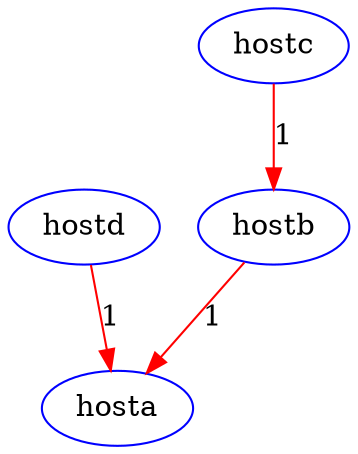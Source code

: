 digraph G {
	"hostb"->"hosta"[ color=red, label=1 ];
	"hostc"->"hostb"[ color=red, label=1 ];
	"hostd"->"hosta"[ color=red, label=1 ];
	"hosta" [ color=blue ];
	"hostb" [ color=blue ];
	"hostc" [ color=blue ];
	"hostd" [ color=blue ];

}

